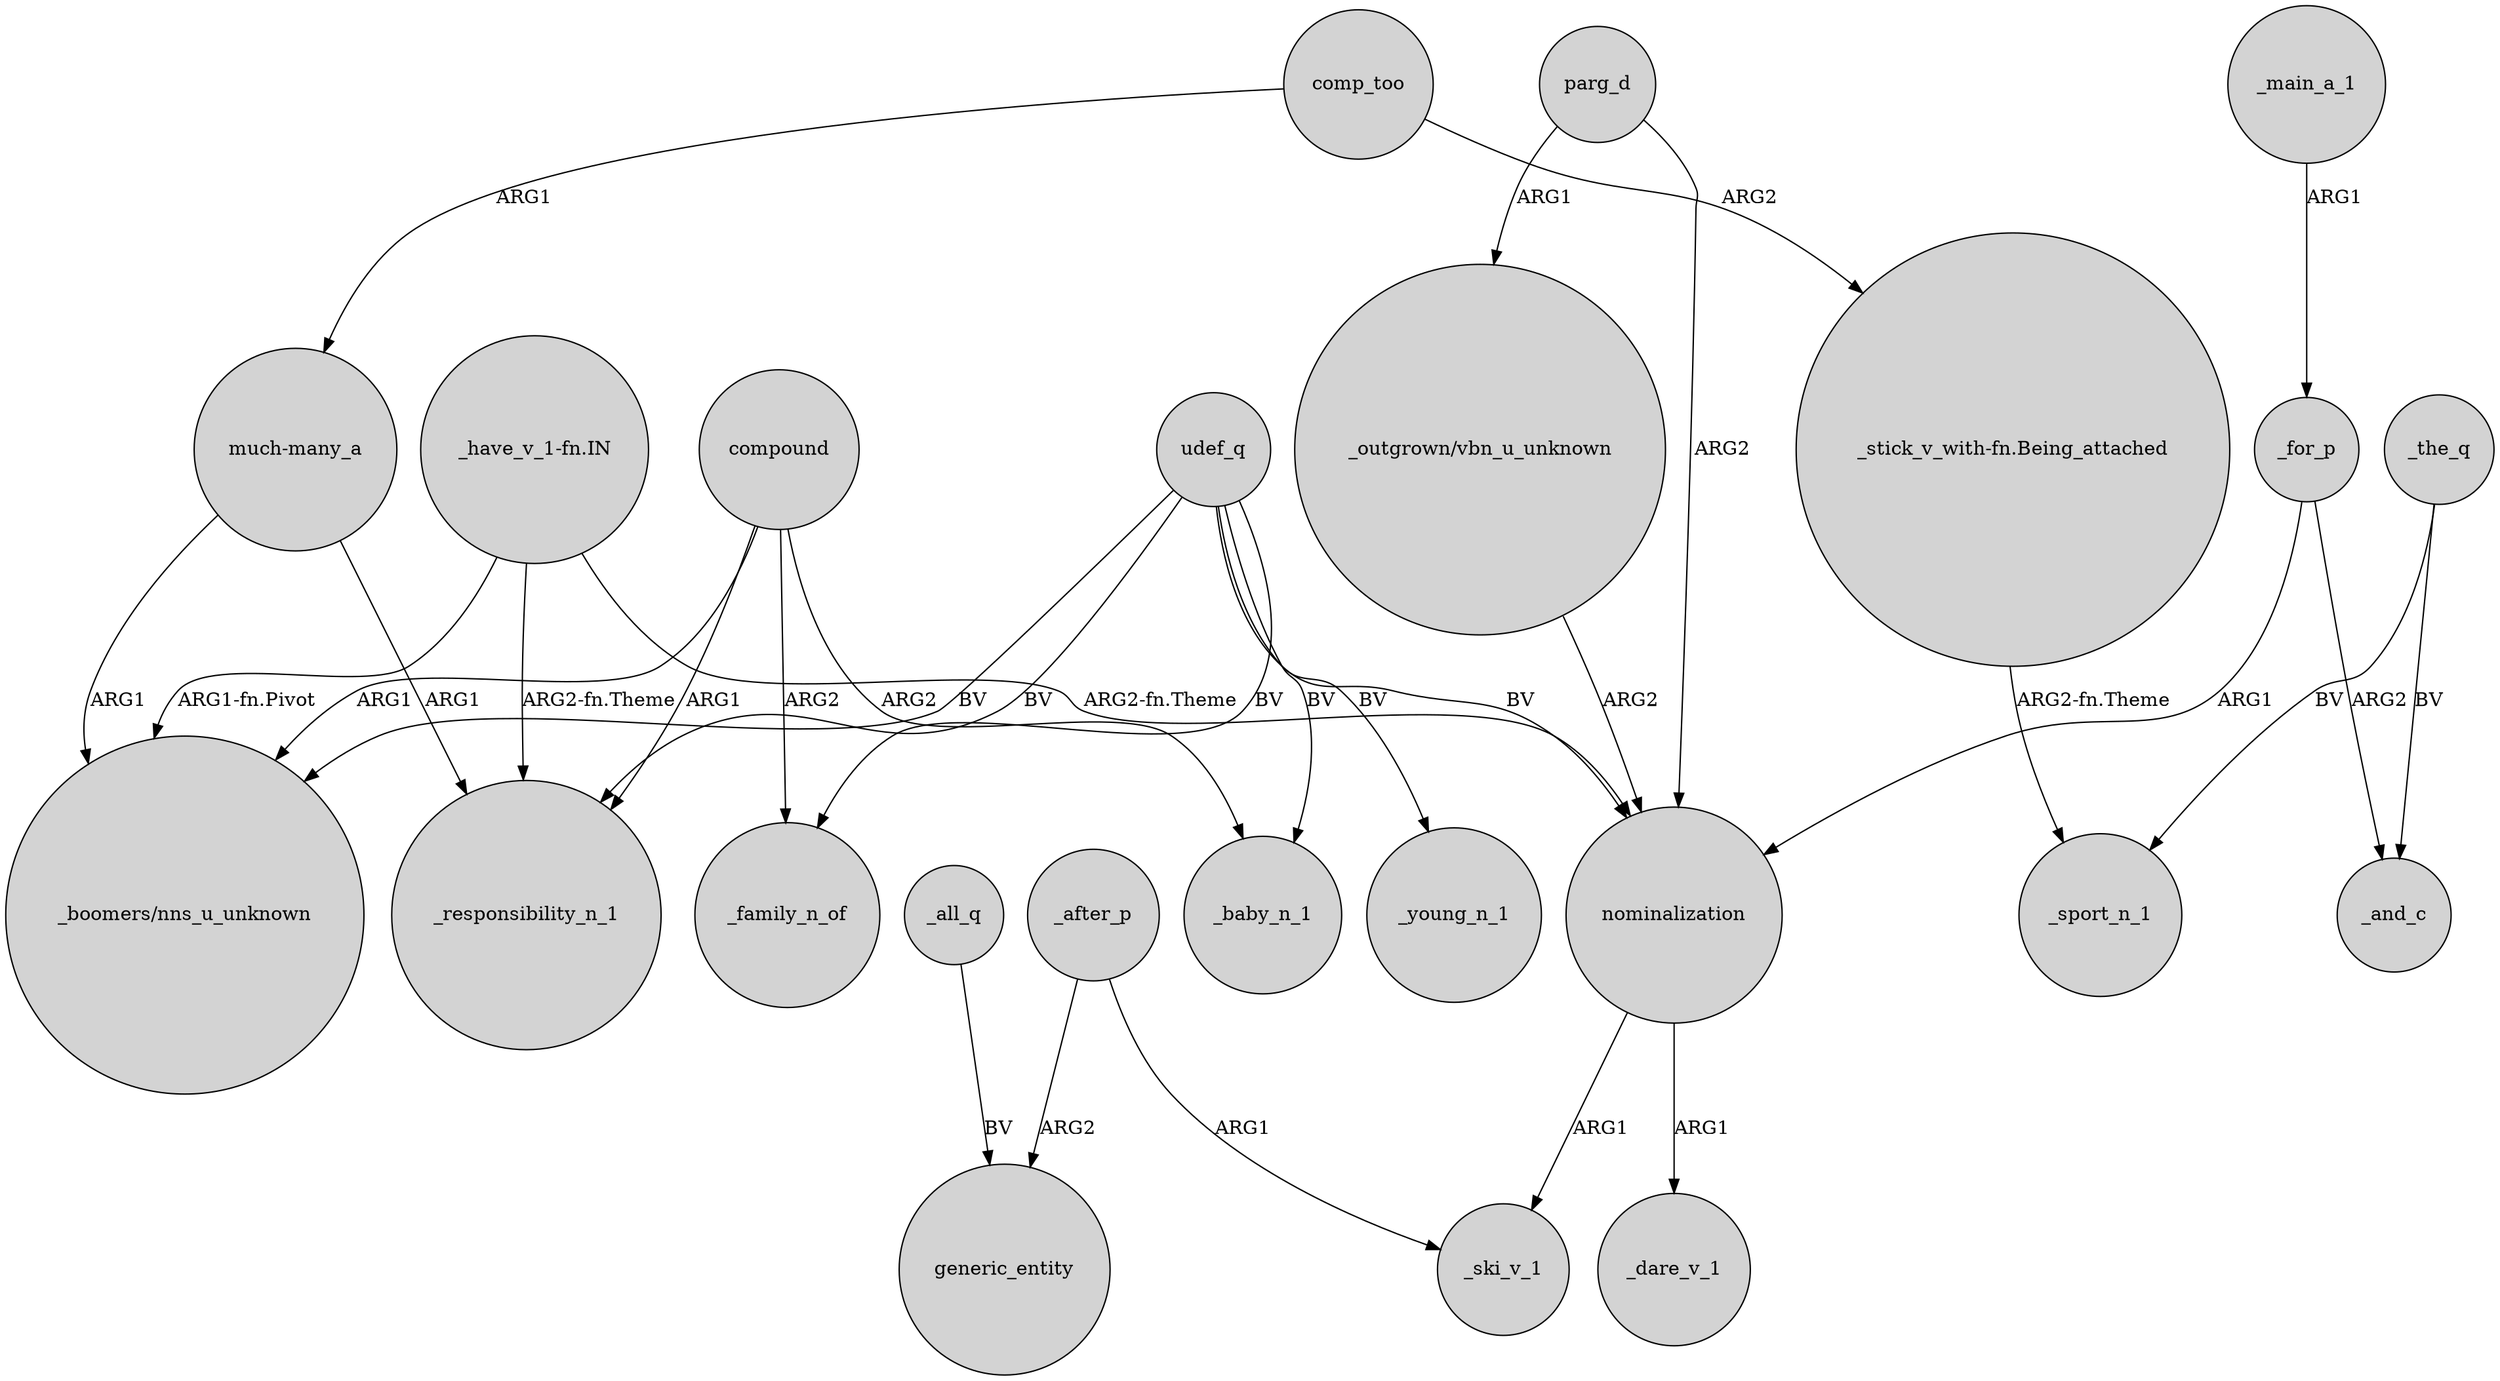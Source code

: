 digraph {
	node [shape=circle style=filled]
	udef_q -> _responsibility_n_1 [label=BV]
	_the_q -> _and_c [label=BV]
	parg_d -> "_outgrown/vbn_u_unknown" [label=ARG1]
	compound -> "_boomers/nns_u_unknown" [label=ARG1]
	"_stick_v_with-fn.Being_attached" -> _sport_n_1 [label="ARG2-fn.Theme"]
	"_have_v_1-fn.IN" -> _responsibility_n_1 [label="ARG2-fn.Theme"]
	compound -> _baby_n_1 [label=ARG2]
	comp_too -> "much-many_a" [label=ARG1]
	udef_q -> "_boomers/nns_u_unknown" [label=BV]
	nominalization -> _dare_v_1 [label=ARG1]
	compound -> _family_n_of [label=ARG2]
	_for_p -> _and_c [label=ARG2]
	udef_q -> _baby_n_1 [label=BV]
	"_have_v_1-fn.IN" -> "_boomers/nns_u_unknown" [label="ARG1-fn.Pivot"]
	"much-many_a" -> "_boomers/nns_u_unknown" [label=ARG1]
	_all_q -> generic_entity [label=BV]
	"_outgrown/vbn_u_unknown" -> nominalization [label=ARG2]
	nominalization -> _ski_v_1 [label=ARG1]
	_main_a_1 -> _for_p [label=ARG1]
	_after_p -> generic_entity [label=ARG2]
	parg_d -> nominalization [label=ARG2]
	"much-many_a" -> _responsibility_n_1 [label=ARG1]
	udef_q -> nominalization [label=BV]
	_for_p -> nominalization [label=ARG1]
	_the_q -> _sport_n_1 [label=BV]
	udef_q -> _young_n_1 [label=BV]
	_after_p -> _ski_v_1 [label=ARG1]
	udef_q -> _family_n_of [label=BV]
	"_have_v_1-fn.IN" -> nominalization [label="ARG2-fn.Theme"]
	compound -> _responsibility_n_1 [label=ARG1]
	comp_too -> "_stick_v_with-fn.Being_attached" [label=ARG2]
}
